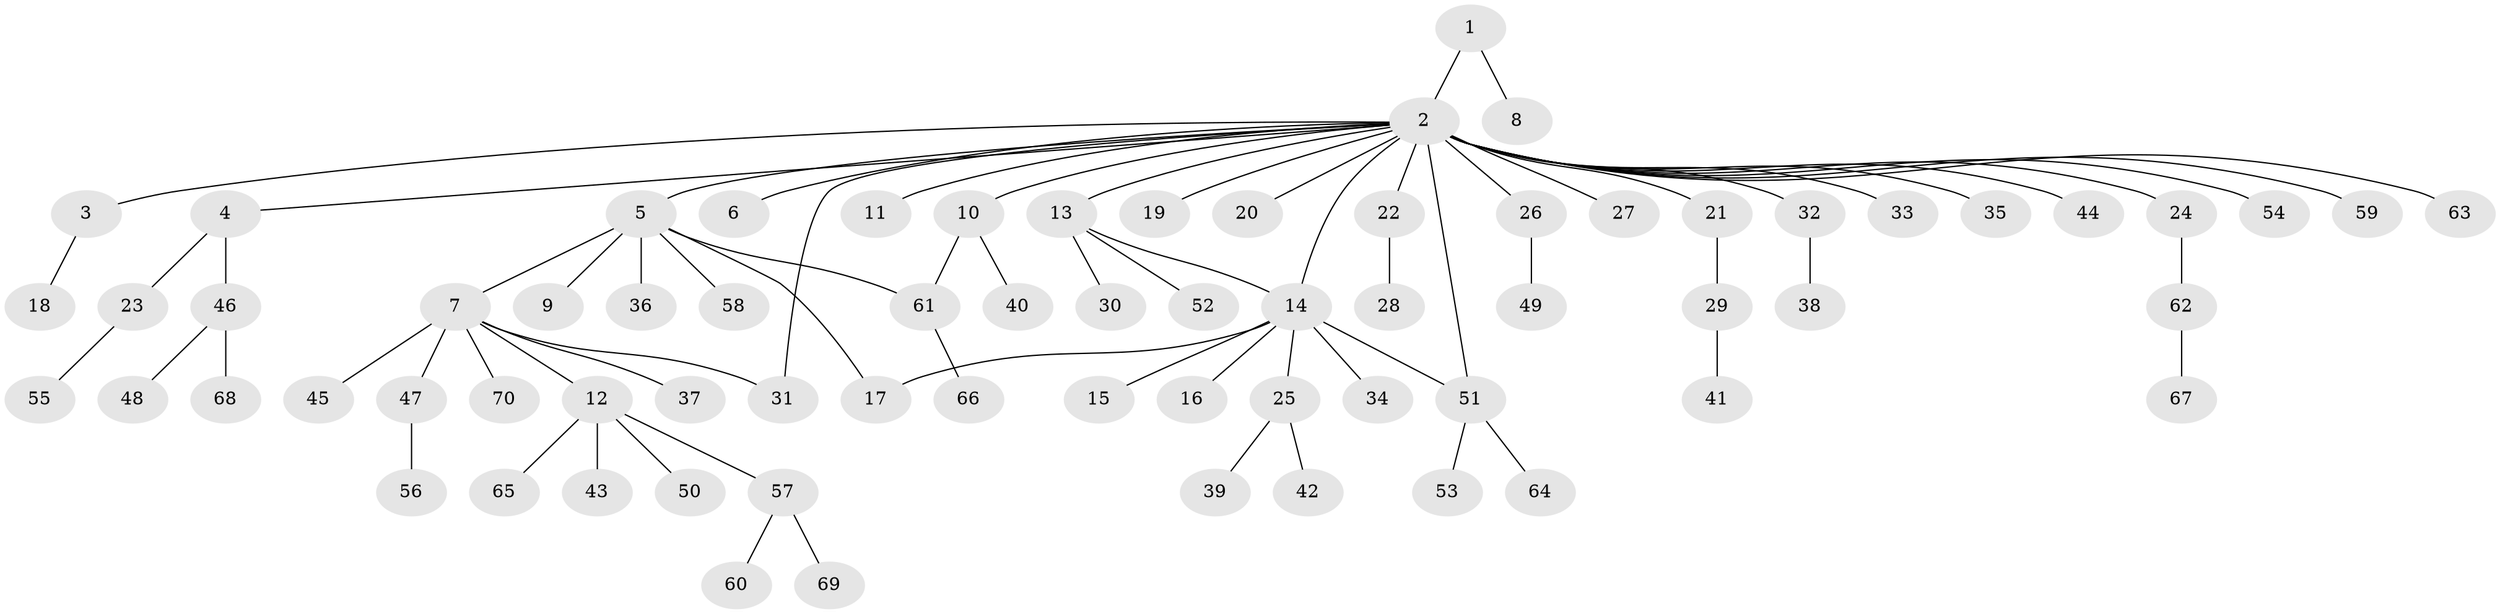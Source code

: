 // coarse degree distribution, {2: 0.2222222222222222, 24: 0.018518518518518517, 3: 0.05555555555555555, 8: 0.018518518518518517, 1: 0.6296296296296297, 6: 0.018518518518518517, 4: 0.018518518518518517, 7: 0.018518518518518517}
// Generated by graph-tools (version 1.1) at 2025/41/03/06/25 10:41:45]
// undirected, 70 vertices, 74 edges
graph export_dot {
graph [start="1"]
  node [color=gray90,style=filled];
  1;
  2;
  3;
  4;
  5;
  6;
  7;
  8;
  9;
  10;
  11;
  12;
  13;
  14;
  15;
  16;
  17;
  18;
  19;
  20;
  21;
  22;
  23;
  24;
  25;
  26;
  27;
  28;
  29;
  30;
  31;
  32;
  33;
  34;
  35;
  36;
  37;
  38;
  39;
  40;
  41;
  42;
  43;
  44;
  45;
  46;
  47;
  48;
  49;
  50;
  51;
  52;
  53;
  54;
  55;
  56;
  57;
  58;
  59;
  60;
  61;
  62;
  63;
  64;
  65;
  66;
  67;
  68;
  69;
  70;
  1 -- 2;
  1 -- 8;
  2 -- 3;
  2 -- 4;
  2 -- 5;
  2 -- 6;
  2 -- 10;
  2 -- 11;
  2 -- 13;
  2 -- 14;
  2 -- 19;
  2 -- 20;
  2 -- 21;
  2 -- 22;
  2 -- 24;
  2 -- 26;
  2 -- 27;
  2 -- 31;
  2 -- 32;
  2 -- 33;
  2 -- 35;
  2 -- 44;
  2 -- 51;
  2 -- 54;
  2 -- 59;
  2 -- 63;
  3 -- 18;
  4 -- 23;
  4 -- 46;
  5 -- 7;
  5 -- 9;
  5 -- 17;
  5 -- 36;
  5 -- 58;
  5 -- 61;
  7 -- 12;
  7 -- 31;
  7 -- 37;
  7 -- 45;
  7 -- 47;
  7 -- 70;
  10 -- 40;
  10 -- 61;
  12 -- 43;
  12 -- 50;
  12 -- 57;
  12 -- 65;
  13 -- 14;
  13 -- 30;
  13 -- 52;
  14 -- 15;
  14 -- 16;
  14 -- 17;
  14 -- 25;
  14 -- 34;
  14 -- 51;
  21 -- 29;
  22 -- 28;
  23 -- 55;
  24 -- 62;
  25 -- 39;
  25 -- 42;
  26 -- 49;
  29 -- 41;
  32 -- 38;
  46 -- 48;
  46 -- 68;
  47 -- 56;
  51 -- 53;
  51 -- 64;
  57 -- 60;
  57 -- 69;
  61 -- 66;
  62 -- 67;
}
